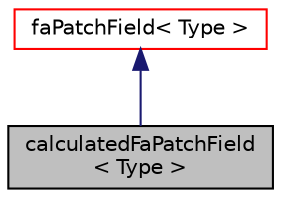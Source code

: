 digraph "calculatedFaPatchField&lt; Type &gt;"
{
  bgcolor="transparent";
  edge [fontname="Helvetica",fontsize="10",labelfontname="Helvetica",labelfontsize="10"];
  node [fontname="Helvetica",fontsize="10",shape=record];
  Node1 [label="calculatedFaPatchField\l\< Type \>",height=0.2,width=0.4,color="black", fillcolor="grey75", style="filled" fontcolor="black"];
  Node2 -> Node1 [dir="back",color="midnightblue",fontsize="10",style="solid",fontname="Helvetica"];
  Node2 [label="faPatchField\< Type \>",height=0.2,width=0.4,color="red",URL="$classFoam_1_1faPatchField.html",tooltip="faPatchField&lt;Type&gt; abstract base class. This class gives a fat-interface to all derived classes cover..."];
}
